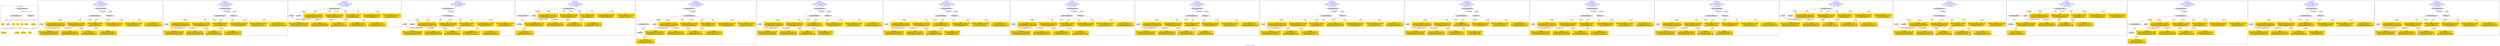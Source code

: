 digraph n0 {
fontcolor="blue"
remincross="true"
label="s24-s-norton-simon.json"
subgraph cluster_0 {
label="1-correct model"
n2[style="filled",color="white",fillcolor="lightgray",label="CulturalHeritageObject1"];
n3[shape="plaintext",style="filled",fillcolor="gold",label="made"];
n4[style="filled",color="white",fillcolor="lightgray",label="Person1"];
n5[shape="plaintext",style="filled",fillcolor="gold",label="dim"];
n6[shape="plaintext",style="filled",fillcolor="gold",label="prov"];
n7[shape="plaintext",style="filled",fillcolor="gold",label="title"];
n8[shape="plaintext",style="filled",fillcolor="gold",label="access"];
n9[shape="plaintext",style="filled",fillcolor="gold",label="nationality"];
n10[shape="plaintext",style="filled",fillcolor="gold",label="birthDate"];
n11[shape="plaintext",style="filled",fillcolor="gold",label="deathDate"];
n12[shape="plaintext",style="filled",fillcolor="gold",label="artist"];
n13[style="filled",color="white",fillcolor="lightgray",label="EuropeanaAggregation1"];
n14[style="filled",color="white",fillcolor="lightgray",label="WebResource1"];
n15[shape="plaintext",style="filled",fillcolor="gold",label="image_url"];
}
subgraph cluster_1 {
label="candidate 0\nlink coherence:1.0\nnode coherence:1.0\nconfidence:0.5073180598882268\nmapping score:0.6191060199627422\ncost:12.99964\n-precision:0.85-recall:0.85"
n17[style="filled",color="white",fillcolor="lightgray",label="CulturalHeritageObject1"];
n18[style="filled",color="white",fillcolor="lightgray",label="Person1"];
n19[style="filled",color="white",fillcolor="lightgray",label="EuropeanaAggregation1"];
n20[style="filled",color="white",fillcolor="lightgray",label="WebResource1"];
n21[shape="plaintext",style="filled",fillcolor="gold",label="dim\n[CulturalHeritageObject,extent,0.687]\n[CulturalHeritageObject,accessionNumber,0.13]\n[CulturalHeritageObject,description,0.104]\n[CulturalHeritageObject,medium,0.08]"];
n22[shape="plaintext",style="filled",fillcolor="gold",label="prov\n[CulturalHeritageObject,provenance,0.593]\n[CulturalHeritageObject,description,0.185]\n[CulturalHeritageObject,title,0.127]\n[Person,nameOfThePerson,0.095]"];
n23[shape="plaintext",style="filled",fillcolor="gold",label="nationality\n[Person,countryAssociatedWithThePerson,0.807]\n[CulturalHeritageObject,description,0.067]\n[Person,biographicalInformation,0.066]\n[CulturalHeritageObject,provenance,0.06]"];
n24[shape="plaintext",style="filled",fillcolor="gold",label="made\n[CulturalHeritageObject,created,0.39]\n[Person,dateOfDeath,0.348]\n[Person,dateOfBirth,0.14]\n[CulturalHeritageObject,title,0.121]"];
n25[shape="plaintext",style="filled",fillcolor="gold",label="artist\n[Person,nameOfThePerson,0.497]\n[CulturalHeritageObject,description,0.19]\n[Person,biographicalInformation,0.183]\n[CulturalHeritageObject,provenance,0.131]"];
n26[shape="plaintext",style="filled",fillcolor="gold",label="title\n[CulturalHeritageObject,description,0.385]\n[CulturalHeritageObject,title,0.34]\n[Person,biographicalInformation,0.2]\n[Concept,prefLabel,0.075]"];
n27[shape="plaintext",style="filled",fillcolor="gold",label="birthDate\n[Person,dateOfDeath,0.37]\n[Person,dateOfBirth,0.32]\n[CulturalHeritageObject,created,0.266]\n[Person,biographicalInformation,0.043]"];
n28[shape="plaintext",style="filled",fillcolor="gold",label="deathDate\n[Person,dateOfDeath,0.486]\n[CulturalHeritageObject,created,0.292]\n[Person,dateOfBirth,0.183]\n[CulturalHeritageObject,description,0.039]"];
n29[shape="plaintext",style="filled",fillcolor="gold",label="image_url\n[WebResource,classLink,0.53]\n[Document,classLink,0.317]\n[CulturalHeritageObject,description,0.135]\n[CulturalHeritageObject,title,0.018]"];
n30[shape="plaintext",style="filled",fillcolor="gold",label="access\n[CulturalHeritageObject,provenance,0.378]\n[Person,nameOfThePerson,0.23]\n[Document,classLink,0.216]\n[CulturalHeritageObject,title,0.176]"];
}
subgraph cluster_2 {
label="candidate 1\nlink coherence:1.0\nnode coherence:1.0\nconfidence:0.5028916933508095\nmapping score:0.6176305644502699\ncost:12.99964\n-precision:0.92-recall:0.92"
n32[style="filled",color="white",fillcolor="lightgray",label="CulturalHeritageObject1"];
n33[style="filled",color="white",fillcolor="lightgray",label="Person1"];
n34[style="filled",color="white",fillcolor="lightgray",label="EuropeanaAggregation1"];
n35[style="filled",color="white",fillcolor="lightgray",label="WebResource1"];
n36[shape="plaintext",style="filled",fillcolor="gold",label="dim\n[CulturalHeritageObject,extent,0.687]\n[CulturalHeritageObject,accessionNumber,0.13]\n[CulturalHeritageObject,description,0.104]\n[CulturalHeritageObject,medium,0.08]"];
n37[shape="plaintext",style="filled",fillcolor="gold",label="prov\n[CulturalHeritageObject,provenance,0.593]\n[CulturalHeritageObject,description,0.185]\n[CulturalHeritageObject,title,0.127]\n[Person,nameOfThePerson,0.095]"];
n38[shape="plaintext",style="filled",fillcolor="gold",label="nationality\n[Person,countryAssociatedWithThePerson,0.807]\n[CulturalHeritageObject,description,0.067]\n[Person,biographicalInformation,0.066]\n[CulturalHeritageObject,provenance,0.06]"];
n39[shape="plaintext",style="filled",fillcolor="gold",label="made\n[CulturalHeritageObject,created,0.39]\n[Person,dateOfDeath,0.348]\n[Person,dateOfBirth,0.14]\n[CulturalHeritageObject,title,0.121]"];
n40[shape="plaintext",style="filled",fillcolor="gold",label="artist\n[Person,nameOfThePerson,0.497]\n[CulturalHeritageObject,description,0.19]\n[Person,biographicalInformation,0.183]\n[CulturalHeritageObject,provenance,0.131]"];
n41[shape="plaintext",style="filled",fillcolor="gold",label="birthDate\n[Person,dateOfDeath,0.37]\n[Person,dateOfBirth,0.32]\n[CulturalHeritageObject,created,0.266]\n[Person,biographicalInformation,0.043]"];
n42[shape="plaintext",style="filled",fillcolor="gold",label="deathDate\n[Person,dateOfDeath,0.486]\n[CulturalHeritageObject,created,0.292]\n[Person,dateOfBirth,0.183]\n[CulturalHeritageObject,description,0.039]"];
n43[shape="plaintext",style="filled",fillcolor="gold",label="title\n[CulturalHeritageObject,description,0.385]\n[CulturalHeritageObject,title,0.34]\n[Person,biographicalInformation,0.2]\n[Concept,prefLabel,0.075]"];
n44[shape="plaintext",style="filled",fillcolor="gold",label="image_url\n[WebResource,classLink,0.53]\n[Document,classLink,0.317]\n[CulturalHeritageObject,description,0.135]\n[CulturalHeritageObject,title,0.018]"];
n45[shape="plaintext",style="filled",fillcolor="gold",label="access\n[CulturalHeritageObject,provenance,0.378]\n[Person,nameOfThePerson,0.23]\n[Document,classLink,0.216]\n[CulturalHeritageObject,title,0.176]"];
}
subgraph cluster_3 {
label="candidate 10\nlink coherence:1.0\nnode coherence:1.0\nconfidence:0.48164863982535894\nmapping score:0.610549546608453\ncost:11.99984\n-precision:0.75-recall:0.69"
n47[style="filled",color="white",fillcolor="lightgray",label="CulturalHeritageObject1"];
n48[style="filled",color="white",fillcolor="lightgray",label="Person1"];
n49[style="filled",color="white",fillcolor="lightgray",label="Document1"];
n50[shape="plaintext",style="filled",fillcolor="gold",label="dim\n[CulturalHeritageObject,extent,0.687]\n[CulturalHeritageObject,accessionNumber,0.13]\n[CulturalHeritageObject,description,0.104]\n[CulturalHeritageObject,medium,0.08]"];
n51[shape="plaintext",style="filled",fillcolor="gold",label="prov\n[CulturalHeritageObject,provenance,0.593]\n[CulturalHeritageObject,description,0.185]\n[CulturalHeritageObject,title,0.127]\n[Person,nameOfThePerson,0.095]"];
n52[shape="plaintext",style="filled",fillcolor="gold",label="nationality\n[Person,countryAssociatedWithThePerson,0.807]\n[CulturalHeritageObject,description,0.067]\n[Person,biographicalInformation,0.066]\n[CulturalHeritageObject,provenance,0.06]"];
n53[shape="plaintext",style="filled",fillcolor="gold",label="image_url\n[WebResource,classLink,0.53]\n[Document,classLink,0.317]\n[CulturalHeritageObject,description,0.135]\n[CulturalHeritageObject,title,0.018]"];
n54[shape="plaintext",style="filled",fillcolor="gold",label="made\n[CulturalHeritageObject,created,0.39]\n[Person,dateOfDeath,0.348]\n[Person,dateOfBirth,0.14]\n[CulturalHeritageObject,title,0.121]"];
n55[shape="plaintext",style="filled",fillcolor="gold",label="artist\n[Person,nameOfThePerson,0.497]\n[CulturalHeritageObject,description,0.19]\n[Person,biographicalInformation,0.183]\n[CulturalHeritageObject,provenance,0.131]"];
n56[shape="plaintext",style="filled",fillcolor="gold",label="birthDate\n[Person,dateOfDeath,0.37]\n[Person,dateOfBirth,0.32]\n[CulturalHeritageObject,created,0.266]\n[Person,biographicalInformation,0.043]"];
n57[shape="plaintext",style="filled",fillcolor="gold",label="deathDate\n[Person,dateOfDeath,0.486]\n[CulturalHeritageObject,created,0.292]\n[Person,dateOfBirth,0.183]\n[CulturalHeritageObject,description,0.039]"];
n58[shape="plaintext",style="filled",fillcolor="gold",label="title\n[CulturalHeritageObject,description,0.385]\n[CulturalHeritageObject,title,0.34]\n[Person,biographicalInformation,0.2]\n[Concept,prefLabel,0.075]"];
n59[shape="plaintext",style="filled",fillcolor="gold",label="access\n[CulturalHeritageObject,provenance,0.378]\n[Person,nameOfThePerson,0.23]\n[Document,classLink,0.216]\n[CulturalHeritageObject,title,0.176]"];
}
subgraph cluster_4 {
label="candidate 11\nlink coherence:1.0\nnode coherence:1.0\nconfidence:0.48164863982535894\nmapping score:0.610549546608453\ncost:12.99973\n-precision:0.77-recall:0.77"
n61[style="filled",color="white",fillcolor="lightgray",label="CulturalHeritageObject1"];
n62[style="filled",color="white",fillcolor="lightgray",label="Person1"];
n63[style="filled",color="white",fillcolor="lightgray",label="Document1"];
n64[style="filled",color="white",fillcolor="lightgray",label="EuropeanaAggregation1"];
n65[shape="plaintext",style="filled",fillcolor="gold",label="dim\n[CulturalHeritageObject,extent,0.687]\n[CulturalHeritageObject,accessionNumber,0.13]\n[CulturalHeritageObject,description,0.104]\n[CulturalHeritageObject,medium,0.08]"];
n66[shape="plaintext",style="filled",fillcolor="gold",label="prov\n[CulturalHeritageObject,provenance,0.593]\n[CulturalHeritageObject,description,0.185]\n[CulturalHeritageObject,title,0.127]\n[Person,nameOfThePerson,0.095]"];
n67[shape="plaintext",style="filled",fillcolor="gold",label="nationality\n[Person,countryAssociatedWithThePerson,0.807]\n[CulturalHeritageObject,description,0.067]\n[Person,biographicalInformation,0.066]\n[CulturalHeritageObject,provenance,0.06]"];
n68[shape="plaintext",style="filled",fillcolor="gold",label="image_url\n[WebResource,classLink,0.53]\n[Document,classLink,0.317]\n[CulturalHeritageObject,description,0.135]\n[CulturalHeritageObject,title,0.018]"];
n69[shape="plaintext",style="filled",fillcolor="gold",label="made\n[CulturalHeritageObject,created,0.39]\n[Person,dateOfDeath,0.348]\n[Person,dateOfBirth,0.14]\n[CulturalHeritageObject,title,0.121]"];
n70[shape="plaintext",style="filled",fillcolor="gold",label="artist\n[Person,nameOfThePerson,0.497]\n[CulturalHeritageObject,description,0.19]\n[Person,biographicalInformation,0.183]\n[CulturalHeritageObject,provenance,0.131]"];
n71[shape="plaintext",style="filled",fillcolor="gold",label="birthDate\n[Person,dateOfDeath,0.37]\n[Person,dateOfBirth,0.32]\n[CulturalHeritageObject,created,0.266]\n[Person,biographicalInformation,0.043]"];
n72[shape="plaintext",style="filled",fillcolor="gold",label="deathDate\n[Person,dateOfDeath,0.486]\n[CulturalHeritageObject,created,0.292]\n[Person,dateOfBirth,0.183]\n[CulturalHeritageObject,description,0.039]"];
n73[shape="plaintext",style="filled",fillcolor="gold",label="title\n[CulturalHeritageObject,description,0.385]\n[CulturalHeritageObject,title,0.34]\n[Person,biographicalInformation,0.2]\n[Concept,prefLabel,0.075]"];
n74[shape="plaintext",style="filled",fillcolor="gold",label="access\n[CulturalHeritageObject,provenance,0.378]\n[Person,nameOfThePerson,0.23]\n[Document,classLink,0.216]\n[CulturalHeritageObject,title,0.176]"];
}
subgraph cluster_5 {
label="candidate 12\nlink coherence:1.0\nnode coherence:1.0\nconfidence:0.48164863982535894\nmapping score:0.610549546608453\ncost:12.99985\n-precision:0.69-recall:0.69"
n76[style="filled",color="white",fillcolor="lightgray",label="CulturalHeritageObject1"];
n77[style="filled",color="white",fillcolor="lightgray",label="CulturalHeritageObject2"];
n78[style="filled",color="white",fillcolor="lightgray",label="Person1"];
n79[style="filled",color="white",fillcolor="lightgray",label="Document2"];
n80[shape="plaintext",style="filled",fillcolor="gold",label="dim\n[CulturalHeritageObject,extent,0.687]\n[CulturalHeritageObject,accessionNumber,0.13]\n[CulturalHeritageObject,description,0.104]\n[CulturalHeritageObject,medium,0.08]"];
n81[shape="plaintext",style="filled",fillcolor="gold",label="prov\n[CulturalHeritageObject,provenance,0.593]\n[CulturalHeritageObject,description,0.185]\n[CulturalHeritageObject,title,0.127]\n[Person,nameOfThePerson,0.095]"];
n82[shape="plaintext",style="filled",fillcolor="gold",label="nationality\n[Person,countryAssociatedWithThePerson,0.807]\n[CulturalHeritageObject,description,0.067]\n[Person,biographicalInformation,0.066]\n[CulturalHeritageObject,provenance,0.06]"];
n83[shape="plaintext",style="filled",fillcolor="gold",label="made\n[CulturalHeritageObject,created,0.39]\n[Person,dateOfDeath,0.348]\n[Person,dateOfBirth,0.14]\n[CulturalHeritageObject,title,0.121]"];
n84[shape="plaintext",style="filled",fillcolor="gold",label="artist\n[Person,nameOfThePerson,0.497]\n[CulturalHeritageObject,description,0.19]\n[Person,biographicalInformation,0.183]\n[CulturalHeritageObject,provenance,0.131]"];
n85[shape="plaintext",style="filled",fillcolor="gold",label="birthDate\n[Person,dateOfDeath,0.37]\n[Person,dateOfBirth,0.32]\n[CulturalHeritageObject,created,0.266]\n[Person,biographicalInformation,0.043]"];
n86[shape="plaintext",style="filled",fillcolor="gold",label="image_url\n[WebResource,classLink,0.53]\n[Document,classLink,0.317]\n[CulturalHeritageObject,description,0.135]\n[CulturalHeritageObject,title,0.018]"];
n87[shape="plaintext",style="filled",fillcolor="gold",label="deathDate\n[Person,dateOfDeath,0.486]\n[CulturalHeritageObject,created,0.292]\n[Person,dateOfBirth,0.183]\n[CulturalHeritageObject,description,0.039]"];
n88[shape="plaintext",style="filled",fillcolor="gold",label="title\n[CulturalHeritageObject,description,0.385]\n[CulturalHeritageObject,title,0.34]\n[Person,biographicalInformation,0.2]\n[Concept,prefLabel,0.075]"];
n89[shape="plaintext",style="filled",fillcolor="gold",label="access\n[CulturalHeritageObject,provenance,0.378]\n[Person,nameOfThePerson,0.23]\n[Document,classLink,0.216]\n[CulturalHeritageObject,title,0.176]"];
}
subgraph cluster_6 {
label="candidate 13\nlink coherence:1.0\nnode coherence:1.0\nconfidence:0.48164863982535894\nmapping score:0.610549546608453\ncost:13.99974\n-precision:0.71-recall:0.77"
n91[style="filled",color="white",fillcolor="lightgray",label="CulturalHeritageObject1"];
n92[style="filled",color="white",fillcolor="lightgray",label="CulturalHeritageObject2"];
n93[style="filled",color="white",fillcolor="lightgray",label="Person1"];
n94[style="filled",color="white",fillcolor="lightgray",label="Document2"];
n95[style="filled",color="white",fillcolor="lightgray",label="EuropeanaAggregation1"];
n96[shape="plaintext",style="filled",fillcolor="gold",label="dim\n[CulturalHeritageObject,extent,0.687]\n[CulturalHeritageObject,accessionNumber,0.13]\n[CulturalHeritageObject,description,0.104]\n[CulturalHeritageObject,medium,0.08]"];
n97[shape="plaintext",style="filled",fillcolor="gold",label="prov\n[CulturalHeritageObject,provenance,0.593]\n[CulturalHeritageObject,description,0.185]\n[CulturalHeritageObject,title,0.127]\n[Person,nameOfThePerson,0.095]"];
n98[shape="plaintext",style="filled",fillcolor="gold",label="nationality\n[Person,countryAssociatedWithThePerson,0.807]\n[CulturalHeritageObject,description,0.067]\n[Person,biographicalInformation,0.066]\n[CulturalHeritageObject,provenance,0.06]"];
n99[shape="plaintext",style="filled",fillcolor="gold",label="made\n[CulturalHeritageObject,created,0.39]\n[Person,dateOfDeath,0.348]\n[Person,dateOfBirth,0.14]\n[CulturalHeritageObject,title,0.121]"];
n100[shape="plaintext",style="filled",fillcolor="gold",label="artist\n[Person,nameOfThePerson,0.497]\n[CulturalHeritageObject,description,0.19]\n[Person,biographicalInformation,0.183]\n[CulturalHeritageObject,provenance,0.131]"];
n101[shape="plaintext",style="filled",fillcolor="gold",label="birthDate\n[Person,dateOfDeath,0.37]\n[Person,dateOfBirth,0.32]\n[CulturalHeritageObject,created,0.266]\n[Person,biographicalInformation,0.043]"];
n102[shape="plaintext",style="filled",fillcolor="gold",label="image_url\n[WebResource,classLink,0.53]\n[Document,classLink,0.317]\n[CulturalHeritageObject,description,0.135]\n[CulturalHeritageObject,title,0.018]"];
n103[shape="plaintext",style="filled",fillcolor="gold",label="deathDate\n[Person,dateOfDeath,0.486]\n[CulturalHeritageObject,created,0.292]\n[Person,dateOfBirth,0.183]\n[CulturalHeritageObject,description,0.039]"];
n104[shape="plaintext",style="filled",fillcolor="gold",label="title\n[CulturalHeritageObject,description,0.385]\n[CulturalHeritageObject,title,0.34]\n[Person,biographicalInformation,0.2]\n[Concept,prefLabel,0.075]"];
n105[shape="plaintext",style="filled",fillcolor="gold",label="access\n[CulturalHeritageObject,provenance,0.378]\n[Person,nameOfThePerson,0.23]\n[Document,classLink,0.216]\n[CulturalHeritageObject,title,0.176]"];
}
subgraph cluster_7 {
label="candidate 14\nlink coherence:1.0\nnode coherence:1.0\nconfidence:0.47928328974193934\nmapping score:0.6097610965806465\ncost:12.99964\n-precision:0.77-recall:0.77"
n107[style="filled",color="white",fillcolor="lightgray",label="CulturalHeritageObject1"];
n108[style="filled",color="white",fillcolor="lightgray",label="Person1"];
n109[style="filled",color="white",fillcolor="lightgray",label="EuropeanaAggregation1"];
n110[style="filled",color="white",fillcolor="lightgray",label="WebResource1"];
n111[shape="plaintext",style="filled",fillcolor="gold",label="dim\n[CulturalHeritageObject,extent,0.687]\n[CulturalHeritageObject,accessionNumber,0.13]\n[CulturalHeritageObject,description,0.104]\n[CulturalHeritageObject,medium,0.08]"];
n112[shape="plaintext",style="filled",fillcolor="gold",label="prov\n[CulturalHeritageObject,provenance,0.593]\n[CulturalHeritageObject,description,0.185]\n[CulturalHeritageObject,title,0.127]\n[Person,nameOfThePerson,0.095]"];
n113[shape="plaintext",style="filled",fillcolor="gold",label="nationality\n[Person,countryAssociatedWithThePerson,0.807]\n[CulturalHeritageObject,description,0.067]\n[Person,biographicalInformation,0.066]\n[CulturalHeritageObject,provenance,0.06]"];
n114[shape="plaintext",style="filled",fillcolor="gold",label="deathDate\n[Person,dateOfDeath,0.486]\n[CulturalHeritageObject,created,0.292]\n[Person,dateOfBirth,0.183]\n[CulturalHeritageObject,description,0.039]"];
n115[shape="plaintext",style="filled",fillcolor="gold",label="artist\n[Person,nameOfThePerson,0.497]\n[CulturalHeritageObject,description,0.19]\n[Person,biographicalInformation,0.183]\n[CulturalHeritageObject,provenance,0.131]"];
n116[shape="plaintext",style="filled",fillcolor="gold",label="birthDate\n[Person,dateOfDeath,0.37]\n[Person,dateOfBirth,0.32]\n[CulturalHeritageObject,created,0.266]\n[Person,biographicalInformation,0.043]"];
n117[shape="plaintext",style="filled",fillcolor="gold",label="made\n[CulturalHeritageObject,created,0.39]\n[Person,dateOfDeath,0.348]\n[Person,dateOfBirth,0.14]\n[CulturalHeritageObject,title,0.121]"];
n118[shape="plaintext",style="filled",fillcolor="gold",label="title\n[CulturalHeritageObject,description,0.385]\n[CulturalHeritageObject,title,0.34]\n[Person,biographicalInformation,0.2]\n[Concept,prefLabel,0.075]"];
n119[shape="plaintext",style="filled",fillcolor="gold",label="image_url\n[WebResource,classLink,0.53]\n[Document,classLink,0.317]\n[CulturalHeritageObject,description,0.135]\n[CulturalHeritageObject,title,0.018]"];
n120[shape="plaintext",style="filled",fillcolor="gold",label="access\n[CulturalHeritageObject,provenance,0.378]\n[Person,nameOfThePerson,0.23]\n[Document,classLink,0.216]\n[CulturalHeritageObject,title,0.176]"];
}
subgraph cluster_8 {
label="candidate 15\nlink coherence:1.0\nnode coherence:1.0\nconfidence:0.47928328974193934\nmapping score:0.6097610965806465\ncost:12.99974\n-precision:0.77-recall:0.77"
n122[style="filled",color="white",fillcolor="lightgray",label="CulturalHeritageObject1"];
n123[style="filled",color="white",fillcolor="lightgray",label="Person1"];
n124[style="filled",color="white",fillcolor="lightgray",label="EuropeanaAggregation1"];
n125[style="filled",color="white",fillcolor="lightgray",label="WebResource2"];
n126[shape="plaintext",style="filled",fillcolor="gold",label="dim\n[CulturalHeritageObject,extent,0.687]\n[CulturalHeritageObject,accessionNumber,0.13]\n[CulturalHeritageObject,description,0.104]\n[CulturalHeritageObject,medium,0.08]"];
n127[shape="plaintext",style="filled",fillcolor="gold",label="prov\n[CulturalHeritageObject,provenance,0.593]\n[CulturalHeritageObject,description,0.185]\n[CulturalHeritageObject,title,0.127]\n[Person,nameOfThePerson,0.095]"];
n128[shape="plaintext",style="filled",fillcolor="gold",label="nationality\n[Person,countryAssociatedWithThePerson,0.807]\n[CulturalHeritageObject,description,0.067]\n[Person,biographicalInformation,0.066]\n[CulturalHeritageObject,provenance,0.06]"];
n129[shape="plaintext",style="filled",fillcolor="gold",label="image_url\n[WebResource,classLink,0.53]\n[Document,classLink,0.317]\n[CulturalHeritageObject,description,0.135]\n[CulturalHeritageObject,title,0.018]"];
n130[shape="plaintext",style="filled",fillcolor="gold",label="deathDate\n[Person,dateOfDeath,0.486]\n[CulturalHeritageObject,created,0.292]\n[Person,dateOfBirth,0.183]\n[CulturalHeritageObject,description,0.039]"];
n131[shape="plaintext",style="filled",fillcolor="gold",label="artist\n[Person,nameOfThePerson,0.497]\n[CulturalHeritageObject,description,0.19]\n[Person,biographicalInformation,0.183]\n[CulturalHeritageObject,provenance,0.131]"];
n132[shape="plaintext",style="filled",fillcolor="gold",label="birthDate\n[Person,dateOfDeath,0.37]\n[Person,dateOfBirth,0.32]\n[CulturalHeritageObject,created,0.266]\n[Person,biographicalInformation,0.043]"];
n133[shape="plaintext",style="filled",fillcolor="gold",label="made\n[CulturalHeritageObject,created,0.39]\n[Person,dateOfDeath,0.348]\n[Person,dateOfBirth,0.14]\n[CulturalHeritageObject,title,0.121]"];
n134[shape="plaintext",style="filled",fillcolor="gold",label="title\n[CulturalHeritageObject,description,0.385]\n[CulturalHeritageObject,title,0.34]\n[Person,biographicalInformation,0.2]\n[Concept,prefLabel,0.075]"];
n135[shape="plaintext",style="filled",fillcolor="gold",label="access\n[CulturalHeritageObject,provenance,0.378]\n[Person,nameOfThePerson,0.23]\n[Document,classLink,0.216]\n[CulturalHeritageObject,title,0.176]"];
}
subgraph cluster_9 {
label="candidate 16\nlink coherence:1.0\nnode coherence:1.0\nconfidence:0.4775624064465366\nmapping score:0.6091874688155122\ncost:12.99964\n-precision:0.77-recall:0.77"
n137[style="filled",color="white",fillcolor="lightgray",label="CulturalHeritageObject1"];
n138[style="filled",color="white",fillcolor="lightgray",label="Person1"];
n139[style="filled",color="white",fillcolor="lightgray",label="EuropeanaAggregation1"];
n140[style="filled",color="white",fillcolor="lightgray",label="WebResource1"];
n141[shape="plaintext",style="filled",fillcolor="gold",label="dim\n[CulturalHeritageObject,extent,0.687]\n[CulturalHeritageObject,accessionNumber,0.13]\n[CulturalHeritageObject,description,0.104]\n[CulturalHeritageObject,medium,0.08]"];
n142[shape="plaintext",style="filled",fillcolor="gold",label="prov\n[CulturalHeritageObject,provenance,0.593]\n[CulturalHeritageObject,description,0.185]\n[CulturalHeritageObject,title,0.127]\n[Person,nameOfThePerson,0.095]"];
n143[shape="plaintext",style="filled",fillcolor="gold",label="nationality\n[Person,countryAssociatedWithThePerson,0.807]\n[CulturalHeritageObject,description,0.067]\n[Person,biographicalInformation,0.066]\n[CulturalHeritageObject,provenance,0.06]"];
n144[shape="plaintext",style="filled",fillcolor="gold",label="made\n[CulturalHeritageObject,created,0.39]\n[Person,dateOfDeath,0.348]\n[Person,dateOfBirth,0.14]\n[CulturalHeritageObject,title,0.121]"];
n145[shape="plaintext",style="filled",fillcolor="gold",label="artist\n[Person,nameOfThePerson,0.497]\n[CulturalHeritageObject,description,0.19]\n[Person,biographicalInformation,0.183]\n[CulturalHeritageObject,provenance,0.131]"];
n146[shape="plaintext",style="filled",fillcolor="gold",label="deathDate\n[Person,dateOfDeath,0.486]\n[CulturalHeritageObject,created,0.292]\n[Person,dateOfBirth,0.183]\n[CulturalHeritageObject,description,0.039]"];
n147[shape="plaintext",style="filled",fillcolor="gold",label="birthDate\n[Person,dateOfDeath,0.37]\n[Person,dateOfBirth,0.32]\n[CulturalHeritageObject,created,0.266]\n[Person,biographicalInformation,0.043]"];
n148[shape="plaintext",style="filled",fillcolor="gold",label="title\n[CulturalHeritageObject,description,0.385]\n[CulturalHeritageObject,title,0.34]\n[Person,biographicalInformation,0.2]\n[Concept,prefLabel,0.075]"];
n149[shape="plaintext",style="filled",fillcolor="gold",label="image_url\n[WebResource,classLink,0.53]\n[Document,classLink,0.317]\n[CulturalHeritageObject,description,0.135]\n[CulturalHeritageObject,title,0.018]"];
n150[shape="plaintext",style="filled",fillcolor="gold",label="access\n[CulturalHeritageObject,provenance,0.378]\n[Person,nameOfThePerson,0.23]\n[Document,classLink,0.216]\n[CulturalHeritageObject,title,0.176]"];
}
subgraph cluster_10 {
label="candidate 17\nlink coherence:1.0\nnode coherence:1.0\nconfidence:0.4775624064465366\nmapping score:0.6091874688155122\ncost:12.99974\n-precision:0.77-recall:0.77"
n152[style="filled",color="white",fillcolor="lightgray",label="CulturalHeritageObject1"];
n153[style="filled",color="white",fillcolor="lightgray",label="Person1"];
n154[style="filled",color="white",fillcolor="lightgray",label="EuropeanaAggregation1"];
n155[style="filled",color="white",fillcolor="lightgray",label="WebResource2"];
n156[shape="plaintext",style="filled",fillcolor="gold",label="dim\n[CulturalHeritageObject,extent,0.687]\n[CulturalHeritageObject,accessionNumber,0.13]\n[CulturalHeritageObject,description,0.104]\n[CulturalHeritageObject,medium,0.08]"];
n157[shape="plaintext",style="filled",fillcolor="gold",label="prov\n[CulturalHeritageObject,provenance,0.593]\n[CulturalHeritageObject,description,0.185]\n[CulturalHeritageObject,title,0.127]\n[Person,nameOfThePerson,0.095]"];
n158[shape="plaintext",style="filled",fillcolor="gold",label="nationality\n[Person,countryAssociatedWithThePerson,0.807]\n[CulturalHeritageObject,description,0.067]\n[Person,biographicalInformation,0.066]\n[CulturalHeritageObject,provenance,0.06]"];
n159[shape="plaintext",style="filled",fillcolor="gold",label="image_url\n[WebResource,classLink,0.53]\n[Document,classLink,0.317]\n[CulturalHeritageObject,description,0.135]\n[CulturalHeritageObject,title,0.018]"];
n160[shape="plaintext",style="filled",fillcolor="gold",label="made\n[CulturalHeritageObject,created,0.39]\n[Person,dateOfDeath,0.348]\n[Person,dateOfBirth,0.14]\n[CulturalHeritageObject,title,0.121]"];
n161[shape="plaintext",style="filled",fillcolor="gold",label="artist\n[Person,nameOfThePerson,0.497]\n[CulturalHeritageObject,description,0.19]\n[Person,biographicalInformation,0.183]\n[CulturalHeritageObject,provenance,0.131]"];
n162[shape="plaintext",style="filled",fillcolor="gold",label="deathDate\n[Person,dateOfDeath,0.486]\n[CulturalHeritageObject,created,0.292]\n[Person,dateOfBirth,0.183]\n[CulturalHeritageObject,description,0.039]"];
n163[shape="plaintext",style="filled",fillcolor="gold",label="birthDate\n[Person,dateOfDeath,0.37]\n[Person,dateOfBirth,0.32]\n[CulturalHeritageObject,created,0.266]\n[Person,biographicalInformation,0.043]"];
n164[shape="plaintext",style="filled",fillcolor="gold",label="title\n[CulturalHeritageObject,description,0.385]\n[CulturalHeritageObject,title,0.34]\n[Person,biographicalInformation,0.2]\n[Concept,prefLabel,0.075]"];
n165[shape="plaintext",style="filled",fillcolor="gold",label="access\n[CulturalHeritageObject,provenance,0.378]\n[Person,nameOfThePerson,0.23]\n[Document,classLink,0.216]\n[CulturalHeritageObject,title,0.176]"];
}
subgraph cluster_11 {
label="candidate 18\nlink coherence:1.0\nnode coherence:1.0\nconfidence:0.47216002500292237\nmapping score:0.6073866750009741\ncost:12.99964\n-precision:0.85-recall:0.85"
n167[style="filled",color="white",fillcolor="lightgray",label="CulturalHeritageObject1"];
n168[style="filled",color="white",fillcolor="lightgray",label="Person1"];
n169[style="filled",color="white",fillcolor="lightgray",label="EuropeanaAggregation1"];
n170[style="filled",color="white",fillcolor="lightgray",label="WebResource1"];
n171[shape="plaintext",style="filled",fillcolor="gold",label="dim\n[CulturalHeritageObject,extent,0.687]\n[CulturalHeritageObject,accessionNumber,0.13]\n[CulturalHeritageObject,description,0.104]\n[CulturalHeritageObject,medium,0.08]"];
n172[shape="plaintext",style="filled",fillcolor="gold",label="prov\n[CulturalHeritageObject,provenance,0.593]\n[CulturalHeritageObject,description,0.185]\n[CulturalHeritageObject,title,0.127]\n[Person,nameOfThePerson,0.095]"];
n173[shape="plaintext",style="filled",fillcolor="gold",label="nationality\n[Person,countryAssociatedWithThePerson,0.807]\n[CulturalHeritageObject,description,0.067]\n[Person,biographicalInformation,0.066]\n[CulturalHeritageObject,provenance,0.06]"];
n174[shape="plaintext",style="filled",fillcolor="gold",label="made\n[CulturalHeritageObject,created,0.39]\n[Person,dateOfDeath,0.348]\n[Person,dateOfBirth,0.14]\n[CulturalHeritageObject,title,0.121]"];
n175[shape="plaintext",style="filled",fillcolor="gold",label="birthDate\n[Person,dateOfDeath,0.37]\n[Person,dateOfBirth,0.32]\n[CulturalHeritageObject,created,0.266]\n[Person,biographicalInformation,0.043]"];
n176[shape="plaintext",style="filled",fillcolor="gold",label="artist\n[Person,nameOfThePerson,0.497]\n[CulturalHeritageObject,description,0.19]\n[Person,biographicalInformation,0.183]\n[CulturalHeritageObject,provenance,0.131]"];
n177[shape="plaintext",style="filled",fillcolor="gold",label="deathDate\n[Person,dateOfDeath,0.486]\n[CulturalHeritageObject,created,0.292]\n[Person,dateOfBirth,0.183]\n[CulturalHeritageObject,description,0.039]"];
n178[shape="plaintext",style="filled",fillcolor="gold",label="title\n[CulturalHeritageObject,description,0.385]\n[CulturalHeritageObject,title,0.34]\n[Person,biographicalInformation,0.2]\n[Concept,prefLabel,0.075]"];
n179[shape="plaintext",style="filled",fillcolor="gold",label="image_url\n[WebResource,classLink,0.53]\n[Document,classLink,0.317]\n[CulturalHeritageObject,description,0.135]\n[CulturalHeritageObject,title,0.018]"];
n180[shape="plaintext",style="filled",fillcolor="gold",label="access\n[CulturalHeritageObject,provenance,0.378]\n[Person,nameOfThePerson,0.23]\n[Document,classLink,0.216]\n[CulturalHeritageObject,title,0.176]"];
}
subgraph cluster_12 {
label="candidate 19\nlink coherence:1.0\nnode coherence:1.0\nconfidence:0.4673798732357407\nmapping score:0.6057932910785803\ncost:12.99964\n-precision:0.62-recall:0.62"
n182[style="filled",color="white",fillcolor="lightgray",label="CulturalHeritageObject1"];
n183[style="filled",color="white",fillcolor="lightgray",label="Person1"];
n184[style="filled",color="white",fillcolor="lightgray",label="EuropeanaAggregation1"];
n185[style="filled",color="white",fillcolor="lightgray",label="WebResource1"];
n186[shape="plaintext",style="filled",fillcolor="gold",label="dim\n[CulturalHeritageObject,extent,0.687]\n[CulturalHeritageObject,accessionNumber,0.13]\n[CulturalHeritageObject,description,0.104]\n[CulturalHeritageObject,medium,0.08]"];
n187[shape="plaintext",style="filled",fillcolor="gold",label="prov\n[CulturalHeritageObject,provenance,0.593]\n[CulturalHeritageObject,description,0.185]\n[CulturalHeritageObject,title,0.127]\n[Person,nameOfThePerson,0.095]"];
n188[shape="plaintext",style="filled",fillcolor="gold",label="nationality\n[Person,countryAssociatedWithThePerson,0.807]\n[CulturalHeritageObject,description,0.067]\n[Person,biographicalInformation,0.066]\n[CulturalHeritageObject,provenance,0.06]"];
n189[shape="plaintext",style="filled",fillcolor="gold",label="birthDate\n[Person,dateOfDeath,0.37]\n[Person,dateOfBirth,0.32]\n[CulturalHeritageObject,created,0.266]\n[Person,biographicalInformation,0.043]"];
n190[shape="plaintext",style="filled",fillcolor="gold",label="artist\n[Person,nameOfThePerson,0.497]\n[CulturalHeritageObject,description,0.19]\n[Person,biographicalInformation,0.183]\n[CulturalHeritageObject,provenance,0.131]"];
n191[shape="plaintext",style="filled",fillcolor="gold",label="deathDate\n[Person,dateOfDeath,0.486]\n[CulturalHeritageObject,created,0.292]\n[Person,dateOfBirth,0.183]\n[CulturalHeritageObject,description,0.039]"];
n192[shape="plaintext",style="filled",fillcolor="gold",label="title\n[CulturalHeritageObject,description,0.385]\n[CulturalHeritageObject,title,0.34]\n[Person,biographicalInformation,0.2]\n[Concept,prefLabel,0.075]"];
n193[shape="plaintext",style="filled",fillcolor="gold",label="made\n[CulturalHeritageObject,created,0.39]\n[Person,dateOfDeath,0.348]\n[Person,dateOfBirth,0.14]\n[CulturalHeritageObject,title,0.121]"];
n194[shape="plaintext",style="filled",fillcolor="gold",label="image_url\n[WebResource,classLink,0.53]\n[Document,classLink,0.317]\n[CulturalHeritageObject,description,0.135]\n[CulturalHeritageObject,title,0.018]"];
n195[shape="plaintext",style="filled",fillcolor="gold",label="access\n[CulturalHeritageObject,provenance,0.378]\n[Person,nameOfThePerson,0.23]\n[Document,classLink,0.216]\n[CulturalHeritageObject,title,0.176]"];
}
subgraph cluster_13 {
label="candidate 2\nlink coherence:1.0\nnode coherence:1.0\nconfidence:0.5028916933508095\nmapping score:0.6176305644502699\ncost:12.99974\n-precision:0.92-recall:0.92"
n197[style="filled",color="white",fillcolor="lightgray",label="CulturalHeritageObject1"];
n198[style="filled",color="white",fillcolor="lightgray",label="Person1"];
n199[style="filled",color="white",fillcolor="lightgray",label="EuropeanaAggregation1"];
n200[style="filled",color="white",fillcolor="lightgray",label="WebResource2"];
n201[shape="plaintext",style="filled",fillcolor="gold",label="dim\n[CulturalHeritageObject,extent,0.687]\n[CulturalHeritageObject,accessionNumber,0.13]\n[CulturalHeritageObject,description,0.104]\n[CulturalHeritageObject,medium,0.08]"];
n202[shape="plaintext",style="filled",fillcolor="gold",label="prov\n[CulturalHeritageObject,provenance,0.593]\n[CulturalHeritageObject,description,0.185]\n[CulturalHeritageObject,title,0.127]\n[Person,nameOfThePerson,0.095]"];
n203[shape="plaintext",style="filled",fillcolor="gold",label="nationality\n[Person,countryAssociatedWithThePerson,0.807]\n[CulturalHeritageObject,description,0.067]\n[Person,biographicalInformation,0.066]\n[CulturalHeritageObject,provenance,0.06]"];
n204[shape="plaintext",style="filled",fillcolor="gold",label="image_url\n[WebResource,classLink,0.53]\n[Document,classLink,0.317]\n[CulturalHeritageObject,description,0.135]\n[CulturalHeritageObject,title,0.018]"];
n205[shape="plaintext",style="filled",fillcolor="gold",label="made\n[CulturalHeritageObject,created,0.39]\n[Person,dateOfDeath,0.348]\n[Person,dateOfBirth,0.14]\n[CulturalHeritageObject,title,0.121]"];
n206[shape="plaintext",style="filled",fillcolor="gold",label="artist\n[Person,nameOfThePerson,0.497]\n[CulturalHeritageObject,description,0.19]\n[Person,biographicalInformation,0.183]\n[CulturalHeritageObject,provenance,0.131]"];
n207[shape="plaintext",style="filled",fillcolor="gold",label="birthDate\n[Person,dateOfDeath,0.37]\n[Person,dateOfBirth,0.32]\n[CulturalHeritageObject,created,0.266]\n[Person,biographicalInformation,0.043]"];
n208[shape="plaintext",style="filled",fillcolor="gold",label="deathDate\n[Person,dateOfDeath,0.486]\n[CulturalHeritageObject,created,0.292]\n[Person,dateOfBirth,0.183]\n[CulturalHeritageObject,description,0.039]"];
n209[shape="plaintext",style="filled",fillcolor="gold",label="title\n[CulturalHeritageObject,description,0.385]\n[CulturalHeritageObject,title,0.34]\n[Person,biographicalInformation,0.2]\n[Concept,prefLabel,0.075]"];
n210[shape="plaintext",style="filled",fillcolor="gold",label="access\n[CulturalHeritageObject,provenance,0.378]\n[Person,nameOfThePerson,0.23]\n[Document,classLink,0.216]\n[CulturalHeritageObject,title,0.176]"];
}
subgraph cluster_14 {
label="candidate 3\nlink coherence:1.0\nnode coherence:1.0\nconfidence:0.48714158121310003\nmapping score:0.6123805270710334\ncost:12.99964\n-precision:0.85-recall:0.85"
n212[style="filled",color="white",fillcolor="lightgray",label="CulturalHeritageObject1"];
n213[style="filled",color="white",fillcolor="lightgray",label="Person1"];
n214[style="filled",color="white",fillcolor="lightgray",label="EuropeanaAggregation1"];
n215[style="filled",color="white",fillcolor="lightgray",label="WebResource1"];
n216[shape="plaintext",style="filled",fillcolor="gold",label="dim\n[CulturalHeritageObject,extent,0.687]\n[CulturalHeritageObject,accessionNumber,0.13]\n[CulturalHeritageObject,description,0.104]\n[CulturalHeritageObject,medium,0.08]"];
n217[shape="plaintext",style="filled",fillcolor="gold",label="prov\n[CulturalHeritageObject,provenance,0.593]\n[CulturalHeritageObject,description,0.185]\n[CulturalHeritageObject,title,0.127]\n[Person,nameOfThePerson,0.095]"];
n218[shape="plaintext",style="filled",fillcolor="gold",label="nationality\n[Person,countryAssociatedWithThePerson,0.807]\n[CulturalHeritageObject,description,0.067]\n[Person,biographicalInformation,0.066]\n[CulturalHeritageObject,provenance,0.06]"];
n219[shape="plaintext",style="filled",fillcolor="gold",label="made\n[CulturalHeritageObject,created,0.39]\n[Person,dateOfDeath,0.348]\n[Person,dateOfBirth,0.14]\n[CulturalHeritageObject,title,0.121]"];
n220[shape="plaintext",style="filled",fillcolor="gold",label="artist\n[Person,nameOfThePerson,0.497]\n[CulturalHeritageObject,description,0.19]\n[Person,biographicalInformation,0.183]\n[CulturalHeritageObject,provenance,0.131]"];
n221[shape="plaintext",style="filled",fillcolor="gold",label="title\n[CulturalHeritageObject,description,0.385]\n[CulturalHeritageObject,title,0.34]\n[Person,biographicalInformation,0.2]\n[Concept,prefLabel,0.075]"];
n222[shape="plaintext",style="filled",fillcolor="gold",label="birthDate\n[Person,dateOfDeath,0.37]\n[Person,dateOfBirth,0.32]\n[CulturalHeritageObject,created,0.266]\n[Person,biographicalInformation,0.043]"];
n223[shape="plaintext",style="filled",fillcolor="gold",label="deathDate\n[Person,dateOfDeath,0.486]\n[CulturalHeritageObject,created,0.292]\n[Person,dateOfBirth,0.183]\n[CulturalHeritageObject,description,0.039]"];
n224[shape="plaintext",style="filled",fillcolor="gold",label="access\n[CulturalHeritageObject,provenance,0.378]\n[Person,nameOfThePerson,0.23]\n[Document,classLink,0.216]\n[CulturalHeritageObject,title,0.176]"];
n225[shape="plaintext",style="filled",fillcolor="gold",label="image_url\n[WebResource,classLink,0.53]\n[Document,classLink,0.317]\n[CulturalHeritageObject,description,0.135]\n[CulturalHeritageObject,title,0.018]"];
}
subgraph cluster_15 {
label="candidate 4\nlink coherence:1.0\nnode coherence:1.0\nconfidence:0.48607500636277623\nmapping score:0.6120250021209254\ncost:11.99984\n-precision:0.67-recall:0.62"
n227[style="filled",color="white",fillcolor="lightgray",label="CulturalHeritageObject1"];
n228[style="filled",color="white",fillcolor="lightgray",label="Person1"];
n229[style="filled",color="white",fillcolor="lightgray",label="Document1"];
n230[shape="plaintext",style="filled",fillcolor="gold",label="dim\n[CulturalHeritageObject,extent,0.687]\n[CulturalHeritageObject,accessionNumber,0.13]\n[CulturalHeritageObject,description,0.104]\n[CulturalHeritageObject,medium,0.08]"];
n231[shape="plaintext",style="filled",fillcolor="gold",label="prov\n[CulturalHeritageObject,provenance,0.593]\n[CulturalHeritageObject,description,0.185]\n[CulturalHeritageObject,title,0.127]\n[Person,nameOfThePerson,0.095]"];
n232[shape="plaintext",style="filled",fillcolor="gold",label="nationality\n[Person,countryAssociatedWithThePerson,0.807]\n[CulturalHeritageObject,description,0.067]\n[Person,biographicalInformation,0.066]\n[CulturalHeritageObject,provenance,0.06]"];
n233[shape="plaintext",style="filled",fillcolor="gold",label="image_url\n[WebResource,classLink,0.53]\n[Document,classLink,0.317]\n[CulturalHeritageObject,description,0.135]\n[CulturalHeritageObject,title,0.018]"];
n234[shape="plaintext",style="filled",fillcolor="gold",label="made\n[CulturalHeritageObject,created,0.39]\n[Person,dateOfDeath,0.348]\n[Person,dateOfBirth,0.14]\n[CulturalHeritageObject,title,0.121]"];
n235[shape="plaintext",style="filled",fillcolor="gold",label="artist\n[Person,nameOfThePerson,0.497]\n[CulturalHeritageObject,description,0.19]\n[Person,biographicalInformation,0.183]\n[CulturalHeritageObject,provenance,0.131]"];
n236[shape="plaintext",style="filled",fillcolor="gold",label="title\n[CulturalHeritageObject,description,0.385]\n[CulturalHeritageObject,title,0.34]\n[Person,biographicalInformation,0.2]\n[Concept,prefLabel,0.075]"];
n237[shape="plaintext",style="filled",fillcolor="gold",label="birthDate\n[Person,dateOfDeath,0.37]\n[Person,dateOfBirth,0.32]\n[CulturalHeritageObject,created,0.266]\n[Person,biographicalInformation,0.043]"];
n238[shape="plaintext",style="filled",fillcolor="gold",label="deathDate\n[Person,dateOfDeath,0.486]\n[CulturalHeritageObject,created,0.292]\n[Person,dateOfBirth,0.183]\n[CulturalHeritageObject,description,0.039]"];
n239[shape="plaintext",style="filled",fillcolor="gold",label="access\n[CulturalHeritageObject,provenance,0.378]\n[Person,nameOfThePerson,0.23]\n[Document,classLink,0.216]\n[CulturalHeritageObject,title,0.176]"];
}
subgraph cluster_16 {
label="candidate 5\nlink coherence:1.0\nnode coherence:1.0\nconfidence:0.48607500636277623\nmapping score:0.6120250021209254\ncost:12.99973\n-precision:0.69-recall:0.69"
n241[style="filled",color="white",fillcolor="lightgray",label="CulturalHeritageObject1"];
n242[style="filled",color="white",fillcolor="lightgray",label="Person1"];
n243[style="filled",color="white",fillcolor="lightgray",label="Document1"];
n244[style="filled",color="white",fillcolor="lightgray",label="EuropeanaAggregation1"];
n245[shape="plaintext",style="filled",fillcolor="gold",label="dim\n[CulturalHeritageObject,extent,0.687]\n[CulturalHeritageObject,accessionNumber,0.13]\n[CulturalHeritageObject,description,0.104]\n[CulturalHeritageObject,medium,0.08]"];
n246[shape="plaintext",style="filled",fillcolor="gold",label="prov\n[CulturalHeritageObject,provenance,0.593]\n[CulturalHeritageObject,description,0.185]\n[CulturalHeritageObject,title,0.127]\n[Person,nameOfThePerson,0.095]"];
n247[shape="plaintext",style="filled",fillcolor="gold",label="nationality\n[Person,countryAssociatedWithThePerson,0.807]\n[CulturalHeritageObject,description,0.067]\n[Person,biographicalInformation,0.066]\n[CulturalHeritageObject,provenance,0.06]"];
n248[shape="plaintext",style="filled",fillcolor="gold",label="image_url\n[WebResource,classLink,0.53]\n[Document,classLink,0.317]\n[CulturalHeritageObject,description,0.135]\n[CulturalHeritageObject,title,0.018]"];
n249[shape="plaintext",style="filled",fillcolor="gold",label="made\n[CulturalHeritageObject,created,0.39]\n[Person,dateOfDeath,0.348]\n[Person,dateOfBirth,0.14]\n[CulturalHeritageObject,title,0.121]"];
n250[shape="plaintext",style="filled",fillcolor="gold",label="artist\n[Person,nameOfThePerson,0.497]\n[CulturalHeritageObject,description,0.19]\n[Person,biographicalInformation,0.183]\n[CulturalHeritageObject,provenance,0.131]"];
n251[shape="plaintext",style="filled",fillcolor="gold",label="title\n[CulturalHeritageObject,description,0.385]\n[CulturalHeritageObject,title,0.34]\n[Person,biographicalInformation,0.2]\n[Concept,prefLabel,0.075]"];
n252[shape="plaintext",style="filled",fillcolor="gold",label="birthDate\n[Person,dateOfDeath,0.37]\n[Person,dateOfBirth,0.32]\n[CulturalHeritageObject,created,0.266]\n[Person,biographicalInformation,0.043]"];
n253[shape="plaintext",style="filled",fillcolor="gold",label="deathDate\n[Person,dateOfDeath,0.486]\n[CulturalHeritageObject,created,0.292]\n[Person,dateOfBirth,0.183]\n[CulturalHeritageObject,description,0.039]"];
n254[shape="plaintext",style="filled",fillcolor="gold",label="access\n[CulturalHeritageObject,provenance,0.378]\n[Person,nameOfThePerson,0.23]\n[Document,classLink,0.216]\n[CulturalHeritageObject,title,0.176]"];
}
subgraph cluster_17 {
label="candidate 6\nlink coherence:1.0\nnode coherence:1.0\nconfidence:0.48607500636277623\nmapping score:0.6120250021209254\ncost:12.99985\n-precision:0.62-recall:0.62"
n256[style="filled",color="white",fillcolor="lightgray",label="CulturalHeritageObject1"];
n257[style="filled",color="white",fillcolor="lightgray",label="CulturalHeritageObject2"];
n258[style="filled",color="white",fillcolor="lightgray",label="Person1"];
n259[style="filled",color="white",fillcolor="lightgray",label="Document2"];
n260[shape="plaintext",style="filled",fillcolor="gold",label="dim\n[CulturalHeritageObject,extent,0.687]\n[CulturalHeritageObject,accessionNumber,0.13]\n[CulturalHeritageObject,description,0.104]\n[CulturalHeritageObject,medium,0.08]"];
n261[shape="plaintext",style="filled",fillcolor="gold",label="prov\n[CulturalHeritageObject,provenance,0.593]\n[CulturalHeritageObject,description,0.185]\n[CulturalHeritageObject,title,0.127]\n[Person,nameOfThePerson,0.095]"];
n262[shape="plaintext",style="filled",fillcolor="gold",label="nationality\n[Person,countryAssociatedWithThePerson,0.807]\n[CulturalHeritageObject,description,0.067]\n[Person,biographicalInformation,0.066]\n[CulturalHeritageObject,provenance,0.06]"];
n263[shape="plaintext",style="filled",fillcolor="gold",label="made\n[CulturalHeritageObject,created,0.39]\n[Person,dateOfDeath,0.348]\n[Person,dateOfBirth,0.14]\n[CulturalHeritageObject,title,0.121]"];
n264[shape="plaintext",style="filled",fillcolor="gold",label="artist\n[Person,nameOfThePerson,0.497]\n[CulturalHeritageObject,description,0.19]\n[Person,biographicalInformation,0.183]\n[CulturalHeritageObject,provenance,0.131]"];
n265[shape="plaintext",style="filled",fillcolor="gold",label="title\n[CulturalHeritageObject,description,0.385]\n[CulturalHeritageObject,title,0.34]\n[Person,biographicalInformation,0.2]\n[Concept,prefLabel,0.075]"];
n266[shape="plaintext",style="filled",fillcolor="gold",label="birthDate\n[Person,dateOfDeath,0.37]\n[Person,dateOfBirth,0.32]\n[CulturalHeritageObject,created,0.266]\n[Person,biographicalInformation,0.043]"];
n267[shape="plaintext",style="filled",fillcolor="gold",label="image_url\n[WebResource,classLink,0.53]\n[Document,classLink,0.317]\n[CulturalHeritageObject,description,0.135]\n[CulturalHeritageObject,title,0.018]"];
n268[shape="plaintext",style="filled",fillcolor="gold",label="deathDate\n[Person,dateOfDeath,0.486]\n[CulturalHeritageObject,created,0.292]\n[Person,dateOfBirth,0.183]\n[CulturalHeritageObject,description,0.039]"];
n269[shape="plaintext",style="filled",fillcolor="gold",label="access\n[CulturalHeritageObject,provenance,0.378]\n[Person,nameOfThePerson,0.23]\n[Document,classLink,0.216]\n[CulturalHeritageObject,title,0.176]"];
}
subgraph cluster_18 {
label="candidate 7\nlink coherence:1.0\nnode coherence:1.0\nconfidence:0.48607500636277623\nmapping score:0.6120250021209254\ncost:13.99974\n-precision:0.64-recall:0.69"
n271[style="filled",color="white",fillcolor="lightgray",label="CulturalHeritageObject1"];
n272[style="filled",color="white",fillcolor="lightgray",label="CulturalHeritageObject2"];
n273[style="filled",color="white",fillcolor="lightgray",label="Person1"];
n274[style="filled",color="white",fillcolor="lightgray",label="Document2"];
n275[style="filled",color="white",fillcolor="lightgray",label="EuropeanaAggregation1"];
n276[shape="plaintext",style="filled",fillcolor="gold",label="dim\n[CulturalHeritageObject,extent,0.687]\n[CulturalHeritageObject,accessionNumber,0.13]\n[CulturalHeritageObject,description,0.104]\n[CulturalHeritageObject,medium,0.08]"];
n277[shape="plaintext",style="filled",fillcolor="gold",label="prov\n[CulturalHeritageObject,provenance,0.593]\n[CulturalHeritageObject,description,0.185]\n[CulturalHeritageObject,title,0.127]\n[Person,nameOfThePerson,0.095]"];
n278[shape="plaintext",style="filled",fillcolor="gold",label="nationality\n[Person,countryAssociatedWithThePerson,0.807]\n[CulturalHeritageObject,description,0.067]\n[Person,biographicalInformation,0.066]\n[CulturalHeritageObject,provenance,0.06]"];
n279[shape="plaintext",style="filled",fillcolor="gold",label="made\n[CulturalHeritageObject,created,0.39]\n[Person,dateOfDeath,0.348]\n[Person,dateOfBirth,0.14]\n[CulturalHeritageObject,title,0.121]"];
n280[shape="plaintext",style="filled",fillcolor="gold",label="artist\n[Person,nameOfThePerson,0.497]\n[CulturalHeritageObject,description,0.19]\n[Person,biographicalInformation,0.183]\n[CulturalHeritageObject,provenance,0.131]"];
n281[shape="plaintext",style="filled",fillcolor="gold",label="title\n[CulturalHeritageObject,description,0.385]\n[CulturalHeritageObject,title,0.34]\n[Person,biographicalInformation,0.2]\n[Concept,prefLabel,0.075]"];
n282[shape="plaintext",style="filled",fillcolor="gold",label="birthDate\n[Person,dateOfDeath,0.37]\n[Person,dateOfBirth,0.32]\n[CulturalHeritageObject,created,0.266]\n[Person,biographicalInformation,0.043]"];
n283[shape="plaintext",style="filled",fillcolor="gold",label="image_url\n[WebResource,classLink,0.53]\n[Document,classLink,0.317]\n[CulturalHeritageObject,description,0.135]\n[CulturalHeritageObject,title,0.018]"];
n284[shape="plaintext",style="filled",fillcolor="gold",label="deathDate\n[Person,dateOfDeath,0.486]\n[CulturalHeritageObject,created,0.292]\n[Person,dateOfBirth,0.183]\n[CulturalHeritageObject,description,0.039]"];
n285[shape="plaintext",style="filled",fillcolor="gold",label="access\n[CulturalHeritageObject,provenance,0.378]\n[Person,nameOfThePerson,0.23]\n[Document,classLink,0.216]\n[CulturalHeritageObject,title,0.176]"];
}
subgraph cluster_19 {
label="candidate 8\nlink coherence:1.0\nnode coherence:1.0\nconfidence:0.4837096562793565\nmapping score:0.6112365520931188\ncost:12.99964\n-precision:0.69-recall:0.69"
n287[style="filled",color="white",fillcolor="lightgray",label="CulturalHeritageObject1"];
n288[style="filled",color="white",fillcolor="lightgray",label="Person1"];
n289[style="filled",color="white",fillcolor="lightgray",label="EuropeanaAggregation1"];
n290[style="filled",color="white",fillcolor="lightgray",label="WebResource1"];
n291[shape="plaintext",style="filled",fillcolor="gold",label="dim\n[CulturalHeritageObject,extent,0.687]\n[CulturalHeritageObject,accessionNumber,0.13]\n[CulturalHeritageObject,description,0.104]\n[CulturalHeritageObject,medium,0.08]"];
n292[shape="plaintext",style="filled",fillcolor="gold",label="prov\n[CulturalHeritageObject,provenance,0.593]\n[CulturalHeritageObject,description,0.185]\n[CulturalHeritageObject,title,0.127]\n[Person,nameOfThePerson,0.095]"];
n293[shape="plaintext",style="filled",fillcolor="gold",label="nationality\n[Person,countryAssociatedWithThePerson,0.807]\n[CulturalHeritageObject,description,0.067]\n[Person,biographicalInformation,0.066]\n[CulturalHeritageObject,provenance,0.06]"];
n294[shape="plaintext",style="filled",fillcolor="gold",label="deathDate\n[Person,dateOfDeath,0.486]\n[CulturalHeritageObject,created,0.292]\n[Person,dateOfBirth,0.183]\n[CulturalHeritageObject,description,0.039]"];
n295[shape="plaintext",style="filled",fillcolor="gold",label="artist\n[Person,nameOfThePerson,0.497]\n[CulturalHeritageObject,description,0.19]\n[Person,biographicalInformation,0.183]\n[CulturalHeritageObject,provenance,0.131]"];
n296[shape="plaintext",style="filled",fillcolor="gold",label="title\n[CulturalHeritageObject,description,0.385]\n[CulturalHeritageObject,title,0.34]\n[Person,biographicalInformation,0.2]\n[Concept,prefLabel,0.075]"];
n297[shape="plaintext",style="filled",fillcolor="gold",label="birthDate\n[Person,dateOfDeath,0.37]\n[Person,dateOfBirth,0.32]\n[CulturalHeritageObject,created,0.266]\n[Person,biographicalInformation,0.043]"];
n298[shape="plaintext",style="filled",fillcolor="gold",label="made\n[CulturalHeritageObject,created,0.39]\n[Person,dateOfDeath,0.348]\n[Person,dateOfBirth,0.14]\n[CulturalHeritageObject,title,0.121]"];
n299[shape="plaintext",style="filled",fillcolor="gold",label="image_url\n[WebResource,classLink,0.53]\n[Document,classLink,0.317]\n[CulturalHeritageObject,description,0.135]\n[CulturalHeritageObject,title,0.018]"];
n300[shape="plaintext",style="filled",fillcolor="gold",label="access\n[CulturalHeritageObject,provenance,0.378]\n[Person,nameOfThePerson,0.23]\n[Document,classLink,0.216]\n[CulturalHeritageObject,title,0.176]"];
}
subgraph cluster_20 {
label="candidate 9\nlink coherence:1.0\nnode coherence:1.0\nconfidence:0.4819887729839539\nmapping score:0.6106629243279845\ncost:12.99964\n-precision:0.69-recall:0.69"
n302[style="filled",color="white",fillcolor="lightgray",label="CulturalHeritageObject1"];
n303[style="filled",color="white",fillcolor="lightgray",label="Person1"];
n304[style="filled",color="white",fillcolor="lightgray",label="EuropeanaAggregation1"];
n305[style="filled",color="white",fillcolor="lightgray",label="WebResource1"];
n306[shape="plaintext",style="filled",fillcolor="gold",label="dim\n[CulturalHeritageObject,extent,0.687]\n[CulturalHeritageObject,accessionNumber,0.13]\n[CulturalHeritageObject,description,0.104]\n[CulturalHeritageObject,medium,0.08]"];
n307[shape="plaintext",style="filled",fillcolor="gold",label="prov\n[CulturalHeritageObject,provenance,0.593]\n[CulturalHeritageObject,description,0.185]\n[CulturalHeritageObject,title,0.127]\n[Person,nameOfThePerson,0.095]"];
n308[shape="plaintext",style="filled",fillcolor="gold",label="nationality\n[Person,countryAssociatedWithThePerson,0.807]\n[CulturalHeritageObject,description,0.067]\n[Person,biographicalInformation,0.066]\n[CulturalHeritageObject,provenance,0.06]"];
n309[shape="plaintext",style="filled",fillcolor="gold",label="made\n[CulturalHeritageObject,created,0.39]\n[Person,dateOfDeath,0.348]\n[Person,dateOfBirth,0.14]\n[CulturalHeritageObject,title,0.121]"];
n310[shape="plaintext",style="filled",fillcolor="gold",label="artist\n[Person,nameOfThePerson,0.497]\n[CulturalHeritageObject,description,0.19]\n[Person,biographicalInformation,0.183]\n[CulturalHeritageObject,provenance,0.131]"];
n311[shape="plaintext",style="filled",fillcolor="gold",label="deathDate\n[Person,dateOfDeath,0.486]\n[CulturalHeritageObject,created,0.292]\n[Person,dateOfBirth,0.183]\n[CulturalHeritageObject,description,0.039]"];
n312[shape="plaintext",style="filled",fillcolor="gold",label="title\n[CulturalHeritageObject,description,0.385]\n[CulturalHeritageObject,title,0.34]\n[Person,biographicalInformation,0.2]\n[Concept,prefLabel,0.075]"];
n313[shape="plaintext",style="filled",fillcolor="gold",label="birthDate\n[Person,dateOfDeath,0.37]\n[Person,dateOfBirth,0.32]\n[CulturalHeritageObject,created,0.266]\n[Person,biographicalInformation,0.043]"];
n314[shape="plaintext",style="filled",fillcolor="gold",label="image_url\n[WebResource,classLink,0.53]\n[Document,classLink,0.317]\n[CulturalHeritageObject,description,0.135]\n[CulturalHeritageObject,title,0.018]"];
n315[shape="plaintext",style="filled",fillcolor="gold",label="access\n[CulturalHeritageObject,provenance,0.378]\n[Person,nameOfThePerson,0.23]\n[Document,classLink,0.216]\n[CulturalHeritageObject,title,0.176]"];
}
n2 -> n3[color="brown",fontcolor="black",label="created"]
n2 -> n4[color="brown",fontcolor="black",label="creator"]
n2 -> n5[color="brown",fontcolor="black",label="extent"]
n2 -> n6[color="brown",fontcolor="black",label="provenance"]
n2 -> n7[color="brown",fontcolor="black",label="title"]
n2 -> n8[color="brown",fontcolor="black",label="accessionNumber"]
n4 -> n9[color="brown",fontcolor="black",label="countryAssociatedWithThePerson"]
n4 -> n10[color="brown",fontcolor="black",label="dateOfBirth"]
n4 -> n11[color="brown",fontcolor="black",label="dateOfDeath"]
n4 -> n12[color="brown",fontcolor="black",label="nameOfThePerson"]
n13 -> n2[color="brown",fontcolor="black",label="aggregatedCHO"]
n13 -> n14[color="brown",fontcolor="black",label="hasView"]
n14 -> n15[color="brown",fontcolor="black",label="classLink"]
n17 -> n18[color="brown",fontcolor="black",label="creator\nw=0.99986"]
n19 -> n17[color="brown",fontcolor="black",label="aggregatedCHO\nw=0.99989"]
n19 -> n20[color="brown",fontcolor="black",label="hasView\nw=0.99989"]
n17 -> n21[color="brown",fontcolor="black",label="extent\nw=1.0"]
n17 -> n22[color="brown",fontcolor="black",label="provenance\nw=1.0"]
n18 -> n23[color="brown",fontcolor="black",label="countryAssociatedWithThePerson\nw=1.0"]
n17 -> n24[color="brown",fontcolor="black",label="created\nw=1.0"]
n18 -> n25[color="brown",fontcolor="black",label="nameOfThePerson\nw=1.0"]
n17 -> n26[color="brown",fontcolor="black",label="description\nw=1.0"]
n18 -> n27[color="brown",fontcolor="black",label="dateOfBirth\nw=1.0"]
n18 -> n28[color="brown",fontcolor="black",label="dateOfDeath\nw=1.0"]
n20 -> n29[color="brown",fontcolor="black",label="classLink\nw=1.0"]
n17 -> n30[color="brown",fontcolor="black",label="provenance\nw=1.0"]
n32 -> n33[color="brown",fontcolor="black",label="creator\nw=0.99986"]
n34 -> n32[color="brown",fontcolor="black",label="aggregatedCHO\nw=0.99989"]
n34 -> n35[color="brown",fontcolor="black",label="hasView\nw=0.99989"]
n32 -> n36[color="brown",fontcolor="black",label="extent\nw=1.0"]
n32 -> n37[color="brown",fontcolor="black",label="provenance\nw=1.0"]
n33 -> n38[color="brown",fontcolor="black",label="countryAssociatedWithThePerson\nw=1.0"]
n32 -> n39[color="brown",fontcolor="black",label="created\nw=1.0"]
n33 -> n40[color="brown",fontcolor="black",label="nameOfThePerson\nw=1.0"]
n33 -> n41[color="brown",fontcolor="black",label="dateOfBirth\nw=1.0"]
n33 -> n42[color="brown",fontcolor="black",label="dateOfDeath\nw=1.0"]
n32 -> n43[color="brown",fontcolor="black",label="title\nw=1.0"]
n35 -> n44[color="brown",fontcolor="black",label="classLink\nw=1.0"]
n32 -> n45[color="brown",fontcolor="black",label="provenance\nw=1.0"]
n47 -> n48[color="brown",fontcolor="black",label="creator\nw=0.99986"]
n47 -> n49[color="brown",fontcolor="black",label="page\nw=0.99998"]
n47 -> n50[color="brown",fontcolor="black",label="extent\nw=1.0"]
n47 -> n51[color="brown",fontcolor="black",label="provenance\nw=1.0"]
n48 -> n52[color="brown",fontcolor="black",label="countryAssociatedWithThePerson\nw=1.0"]
n49 -> n53[color="brown",fontcolor="black",label="classLink\nw=1.0"]
n47 -> n54[color="brown",fontcolor="black",label="created\nw=1.0"]
n48 -> n55[color="brown",fontcolor="black",label="nameOfThePerson\nw=1.0"]
n48 -> n56[color="brown",fontcolor="black",label="dateOfBirth\nw=1.0"]
n48 -> n57[color="brown",fontcolor="black",label="dateOfDeath\nw=1.0"]
n47 -> n58[color="brown",fontcolor="black",label="title\nw=1.0"]
n47 -> n59[color="brown",fontcolor="black",label="provenance\nw=1.0"]
n61 -> n62[color="brown",fontcolor="black",label="creator\nw=0.99986"]
n61 -> n63[color="brown",fontcolor="black",label="page\nw=0.99998"]
n64 -> n61[color="brown",fontcolor="black",label="aggregatedCHO\nw=0.99989"]
n61 -> n65[color="brown",fontcolor="black",label="extent\nw=1.0"]
n61 -> n66[color="brown",fontcolor="black",label="provenance\nw=1.0"]
n62 -> n67[color="brown",fontcolor="black",label="countryAssociatedWithThePerson\nw=1.0"]
n63 -> n68[color="brown",fontcolor="black",label="classLink\nw=1.0"]
n61 -> n69[color="brown",fontcolor="black",label="created\nw=1.0"]
n62 -> n70[color="brown",fontcolor="black",label="nameOfThePerson\nw=1.0"]
n62 -> n71[color="brown",fontcolor="black",label="dateOfBirth\nw=1.0"]
n62 -> n72[color="brown",fontcolor="black",label="dateOfDeath\nw=1.0"]
n61 -> n73[color="brown",fontcolor="black",label="title\nw=1.0"]
n61 -> n74[color="brown",fontcolor="black",label="provenance\nw=1.0"]
n76 -> n77[color="brown",fontcolor="black",label="isRelatedTo\nw=0.99999"]
n76 -> n78[color="brown",fontcolor="black",label="creator\nw=0.99986"]
n77 -> n79[color="brown",fontcolor="black",label="page\nw=1.0"]
n76 -> n80[color="brown",fontcolor="black",label="extent\nw=1.0"]
n76 -> n81[color="brown",fontcolor="black",label="provenance\nw=1.0"]
n78 -> n82[color="brown",fontcolor="black",label="countryAssociatedWithThePerson\nw=1.0"]
n76 -> n83[color="brown",fontcolor="black",label="created\nw=1.0"]
n78 -> n84[color="brown",fontcolor="black",label="nameOfThePerson\nw=1.0"]
n78 -> n85[color="brown",fontcolor="black",label="dateOfBirth\nw=1.0"]
n79 -> n86[color="brown",fontcolor="black",label="classLink\nw=1.0"]
n78 -> n87[color="brown",fontcolor="black",label="dateOfDeath\nw=1.0"]
n76 -> n88[color="brown",fontcolor="black",label="title\nw=1.0"]
n76 -> n89[color="brown",fontcolor="black",label="provenance\nw=1.0"]
n91 -> n92[color="brown",fontcolor="black",label="isRelatedTo\nw=0.99999"]
n91 -> n93[color="brown",fontcolor="black",label="creator\nw=0.99986"]
n92 -> n94[color="brown",fontcolor="black",label="page\nw=1.0"]
n95 -> n91[color="brown",fontcolor="black",label="aggregatedCHO\nw=0.99989"]
n91 -> n96[color="brown",fontcolor="black",label="extent\nw=1.0"]
n91 -> n97[color="brown",fontcolor="black",label="provenance\nw=1.0"]
n93 -> n98[color="brown",fontcolor="black",label="countryAssociatedWithThePerson\nw=1.0"]
n91 -> n99[color="brown",fontcolor="black",label="created\nw=1.0"]
n93 -> n100[color="brown",fontcolor="black",label="nameOfThePerson\nw=1.0"]
n93 -> n101[color="brown",fontcolor="black",label="dateOfBirth\nw=1.0"]
n94 -> n102[color="brown",fontcolor="black",label="classLink\nw=1.0"]
n93 -> n103[color="brown",fontcolor="black",label="dateOfDeath\nw=1.0"]
n91 -> n104[color="brown",fontcolor="black",label="title\nw=1.0"]
n91 -> n105[color="brown",fontcolor="black",label="provenance\nw=1.0"]
n107 -> n108[color="brown",fontcolor="black",label="creator\nw=0.99986"]
n109 -> n107[color="brown",fontcolor="black",label="aggregatedCHO\nw=0.99989"]
n109 -> n110[color="brown",fontcolor="black",label="hasView\nw=0.99989"]
n107 -> n111[color="brown",fontcolor="black",label="extent\nw=1.0"]
n107 -> n112[color="brown",fontcolor="black",label="provenance\nw=1.0"]
n108 -> n113[color="brown",fontcolor="black",label="countryAssociatedWithThePerson\nw=1.0"]
n107 -> n114[color="brown",fontcolor="black",label="created\nw=1.0"]
n108 -> n115[color="brown",fontcolor="black",label="nameOfThePerson\nw=1.0"]
n108 -> n116[color="brown",fontcolor="black",label="dateOfBirth\nw=1.0"]
n108 -> n117[color="brown",fontcolor="black",label="dateOfDeath\nw=1.0"]
n107 -> n118[color="brown",fontcolor="black",label="title\nw=1.0"]
n110 -> n119[color="brown",fontcolor="black",label="classLink\nw=1.0"]
n107 -> n120[color="brown",fontcolor="black",label="provenance\nw=1.0"]
n122 -> n123[color="brown",fontcolor="black",label="creator\nw=0.99986"]
n124 -> n122[color="brown",fontcolor="black",label="aggregatedCHO\nw=0.99989"]
n124 -> n125[color="brown",fontcolor="black",label="hasView\nw=0.99999"]
n122 -> n126[color="brown",fontcolor="black",label="extent\nw=1.0"]
n122 -> n127[color="brown",fontcolor="black",label="provenance\nw=1.0"]
n123 -> n128[color="brown",fontcolor="black",label="countryAssociatedWithThePerson\nw=1.0"]
n125 -> n129[color="brown",fontcolor="black",label="classLink\nw=1.0"]
n122 -> n130[color="brown",fontcolor="black",label="created\nw=1.0"]
n123 -> n131[color="brown",fontcolor="black",label="nameOfThePerson\nw=1.0"]
n123 -> n132[color="brown",fontcolor="black",label="dateOfBirth\nw=1.0"]
n123 -> n133[color="brown",fontcolor="black",label="dateOfDeath\nw=1.0"]
n122 -> n134[color="brown",fontcolor="black",label="title\nw=1.0"]
n122 -> n135[color="brown",fontcolor="black",label="provenance\nw=1.0"]
n137 -> n138[color="brown",fontcolor="black",label="creator\nw=0.99986"]
n139 -> n137[color="brown",fontcolor="black",label="aggregatedCHO\nw=0.99989"]
n139 -> n140[color="brown",fontcolor="black",label="hasView\nw=0.99989"]
n137 -> n141[color="brown",fontcolor="black",label="extent\nw=1.0"]
n137 -> n142[color="brown",fontcolor="black",label="provenance\nw=1.0"]
n138 -> n143[color="brown",fontcolor="black",label="countryAssociatedWithThePerson\nw=1.0"]
n137 -> n144[color="brown",fontcolor="black",label="created\nw=1.0"]
n138 -> n145[color="brown",fontcolor="black",label="nameOfThePerson\nw=1.0"]
n138 -> n146[color="brown",fontcolor="black",label="dateOfBirth\nw=1.0"]
n138 -> n147[color="brown",fontcolor="black",label="dateOfDeath\nw=1.0"]
n137 -> n148[color="brown",fontcolor="black",label="title\nw=1.0"]
n140 -> n149[color="brown",fontcolor="black",label="classLink\nw=1.0"]
n137 -> n150[color="brown",fontcolor="black",label="provenance\nw=1.0"]
n152 -> n153[color="brown",fontcolor="black",label="creator\nw=0.99986"]
n154 -> n152[color="brown",fontcolor="black",label="aggregatedCHO\nw=0.99989"]
n154 -> n155[color="brown",fontcolor="black",label="hasView\nw=0.99999"]
n152 -> n156[color="brown",fontcolor="black",label="extent\nw=1.0"]
n152 -> n157[color="brown",fontcolor="black",label="provenance\nw=1.0"]
n153 -> n158[color="brown",fontcolor="black",label="countryAssociatedWithThePerson\nw=1.0"]
n155 -> n159[color="brown",fontcolor="black",label="classLink\nw=1.0"]
n152 -> n160[color="brown",fontcolor="black",label="created\nw=1.0"]
n153 -> n161[color="brown",fontcolor="black",label="nameOfThePerson\nw=1.0"]
n153 -> n162[color="brown",fontcolor="black",label="dateOfBirth\nw=1.0"]
n153 -> n163[color="brown",fontcolor="black",label="dateOfDeath\nw=1.0"]
n152 -> n164[color="brown",fontcolor="black",label="title\nw=1.0"]
n152 -> n165[color="brown",fontcolor="black",label="provenance\nw=1.0"]
n167 -> n168[color="brown",fontcolor="black",label="creator\nw=0.99986"]
n169 -> n167[color="brown",fontcolor="black",label="aggregatedCHO\nw=0.99989"]
n169 -> n170[color="brown",fontcolor="black",label="hasView\nw=0.99989"]
n167 -> n171[color="brown",fontcolor="black",label="extent\nw=1.0"]
n167 -> n172[color="brown",fontcolor="black",label="provenance\nw=1.0"]
n168 -> n173[color="brown",fontcolor="black",label="countryAssociatedWithThePerson\nw=1.0"]
n167 -> n174[color="brown",fontcolor="black",label="created\nw=1.0"]
n168 -> n175[color="brown",fontcolor="black",label="dateOfBirth\nw=1.0"]
n167 -> n176[color="brown",fontcolor="black",label="description\nw=1.0"]
n168 -> n177[color="brown",fontcolor="black",label="dateOfDeath\nw=1.0"]
n167 -> n178[color="brown",fontcolor="black",label="title\nw=1.0"]
n170 -> n179[color="brown",fontcolor="black",label="classLink\nw=1.0"]
n167 -> n180[color="brown",fontcolor="black",label="provenance\nw=1.0"]
n182 -> n183[color="brown",fontcolor="black",label="creator\nw=0.99986"]
n184 -> n182[color="brown",fontcolor="black",label="aggregatedCHO\nw=0.99989"]
n184 -> n185[color="brown",fontcolor="black",label="hasView\nw=0.99989"]
n182 -> n186[color="brown",fontcolor="black",label="extent\nw=1.0"]
n182 -> n187[color="brown",fontcolor="black",label="provenance\nw=1.0"]
n183 -> n188[color="brown",fontcolor="black",label="countryAssociatedWithThePerson\nw=1.0"]
n182 -> n189[color="brown",fontcolor="black",label="created\nw=1.0"]
n183 -> n190[color="brown",fontcolor="black",label="nameOfThePerson\nw=1.0"]
n183 -> n191[color="brown",fontcolor="black",label="dateOfBirth\nw=1.0"]
n182 -> n192[color="brown",fontcolor="black",label="description\nw=1.0"]
n183 -> n193[color="brown",fontcolor="black",label="dateOfDeath\nw=1.0"]
n185 -> n194[color="brown",fontcolor="black",label="classLink\nw=1.0"]
n182 -> n195[color="brown",fontcolor="black",label="provenance\nw=1.0"]
n197 -> n198[color="brown",fontcolor="black",label="creator\nw=0.99986"]
n199 -> n197[color="brown",fontcolor="black",label="aggregatedCHO\nw=0.99989"]
n199 -> n200[color="brown",fontcolor="black",label="hasView\nw=0.99999"]
n197 -> n201[color="brown",fontcolor="black",label="extent\nw=1.0"]
n197 -> n202[color="brown",fontcolor="black",label="provenance\nw=1.0"]
n198 -> n203[color="brown",fontcolor="black",label="countryAssociatedWithThePerson\nw=1.0"]
n200 -> n204[color="brown",fontcolor="black",label="classLink\nw=1.0"]
n197 -> n205[color="brown",fontcolor="black",label="created\nw=1.0"]
n198 -> n206[color="brown",fontcolor="black",label="nameOfThePerson\nw=1.0"]
n198 -> n207[color="brown",fontcolor="black",label="dateOfBirth\nw=1.0"]
n198 -> n208[color="brown",fontcolor="black",label="dateOfDeath\nw=1.0"]
n197 -> n209[color="brown",fontcolor="black",label="title\nw=1.0"]
n197 -> n210[color="brown",fontcolor="black",label="provenance\nw=1.0"]
n212 -> n213[color="brown",fontcolor="black",label="creator\nw=0.99986"]
n214 -> n212[color="brown",fontcolor="black",label="aggregatedCHO\nw=0.99989"]
n214 -> n215[color="brown",fontcolor="black",label="hasView\nw=0.99989"]
n212 -> n216[color="brown",fontcolor="black",label="extent\nw=1.0"]
n212 -> n217[color="brown",fontcolor="black",label="provenance\nw=1.0"]
n213 -> n218[color="brown",fontcolor="black",label="countryAssociatedWithThePerson\nw=1.0"]
n212 -> n219[color="brown",fontcolor="black",label="created\nw=1.0"]
n213 -> n220[color="brown",fontcolor="black",label="nameOfThePerson\nw=1.0"]
n212 -> n221[color="brown",fontcolor="black",label="description\nw=1.0"]
n213 -> n222[color="brown",fontcolor="black",label="dateOfBirth\nw=1.0"]
n213 -> n223[color="brown",fontcolor="black",label="dateOfDeath\nw=1.0"]
n212 -> n224[color="brown",fontcolor="black",label="title\nw=1.0"]
n215 -> n225[color="brown",fontcolor="black",label="classLink\nw=1.0"]
n227 -> n228[color="brown",fontcolor="black",label="creator\nw=0.99986"]
n227 -> n229[color="brown",fontcolor="black",label="page\nw=0.99998"]
n227 -> n230[color="brown",fontcolor="black",label="extent\nw=1.0"]
n227 -> n231[color="brown",fontcolor="black",label="provenance\nw=1.0"]
n228 -> n232[color="brown",fontcolor="black",label="countryAssociatedWithThePerson\nw=1.0"]
n229 -> n233[color="brown",fontcolor="black",label="classLink\nw=1.0"]
n227 -> n234[color="brown",fontcolor="black",label="created\nw=1.0"]
n228 -> n235[color="brown",fontcolor="black",label="nameOfThePerson\nw=1.0"]
n227 -> n236[color="brown",fontcolor="black",label="description\nw=1.0"]
n228 -> n237[color="brown",fontcolor="black",label="dateOfBirth\nw=1.0"]
n228 -> n238[color="brown",fontcolor="black",label="dateOfDeath\nw=1.0"]
n227 -> n239[color="brown",fontcolor="black",label="provenance\nw=1.0"]
n241 -> n242[color="brown",fontcolor="black",label="creator\nw=0.99986"]
n241 -> n243[color="brown",fontcolor="black",label="page\nw=0.99998"]
n244 -> n241[color="brown",fontcolor="black",label="aggregatedCHO\nw=0.99989"]
n241 -> n245[color="brown",fontcolor="black",label="extent\nw=1.0"]
n241 -> n246[color="brown",fontcolor="black",label="provenance\nw=1.0"]
n242 -> n247[color="brown",fontcolor="black",label="countryAssociatedWithThePerson\nw=1.0"]
n243 -> n248[color="brown",fontcolor="black",label="classLink\nw=1.0"]
n241 -> n249[color="brown",fontcolor="black",label="created\nw=1.0"]
n242 -> n250[color="brown",fontcolor="black",label="nameOfThePerson\nw=1.0"]
n241 -> n251[color="brown",fontcolor="black",label="description\nw=1.0"]
n242 -> n252[color="brown",fontcolor="black",label="dateOfBirth\nw=1.0"]
n242 -> n253[color="brown",fontcolor="black",label="dateOfDeath\nw=1.0"]
n241 -> n254[color="brown",fontcolor="black",label="provenance\nw=1.0"]
n256 -> n257[color="brown",fontcolor="black",label="isRelatedTo\nw=0.99999"]
n256 -> n258[color="brown",fontcolor="black",label="creator\nw=0.99986"]
n257 -> n259[color="brown",fontcolor="black",label="page\nw=1.0"]
n256 -> n260[color="brown",fontcolor="black",label="extent\nw=1.0"]
n256 -> n261[color="brown",fontcolor="black",label="provenance\nw=1.0"]
n258 -> n262[color="brown",fontcolor="black",label="countryAssociatedWithThePerson\nw=1.0"]
n256 -> n263[color="brown",fontcolor="black",label="created\nw=1.0"]
n258 -> n264[color="brown",fontcolor="black",label="nameOfThePerson\nw=1.0"]
n256 -> n265[color="brown",fontcolor="black",label="description\nw=1.0"]
n258 -> n266[color="brown",fontcolor="black",label="dateOfBirth\nw=1.0"]
n259 -> n267[color="brown",fontcolor="black",label="classLink\nw=1.0"]
n258 -> n268[color="brown",fontcolor="black",label="dateOfDeath\nw=1.0"]
n256 -> n269[color="brown",fontcolor="black",label="provenance\nw=1.0"]
n271 -> n272[color="brown",fontcolor="black",label="isRelatedTo\nw=0.99999"]
n271 -> n273[color="brown",fontcolor="black",label="creator\nw=0.99986"]
n272 -> n274[color="brown",fontcolor="black",label="page\nw=1.0"]
n275 -> n271[color="brown",fontcolor="black",label="aggregatedCHO\nw=0.99989"]
n271 -> n276[color="brown",fontcolor="black",label="extent\nw=1.0"]
n271 -> n277[color="brown",fontcolor="black",label="provenance\nw=1.0"]
n273 -> n278[color="brown",fontcolor="black",label="countryAssociatedWithThePerson\nw=1.0"]
n271 -> n279[color="brown",fontcolor="black",label="created\nw=1.0"]
n273 -> n280[color="brown",fontcolor="black",label="nameOfThePerson\nw=1.0"]
n271 -> n281[color="brown",fontcolor="black",label="description\nw=1.0"]
n273 -> n282[color="brown",fontcolor="black",label="dateOfBirth\nw=1.0"]
n274 -> n283[color="brown",fontcolor="black",label="classLink\nw=1.0"]
n273 -> n284[color="brown",fontcolor="black",label="dateOfDeath\nw=1.0"]
n271 -> n285[color="brown",fontcolor="black",label="provenance\nw=1.0"]
n287 -> n288[color="brown",fontcolor="black",label="creator\nw=0.99986"]
n289 -> n287[color="brown",fontcolor="black",label="aggregatedCHO\nw=0.99989"]
n289 -> n290[color="brown",fontcolor="black",label="hasView\nw=0.99989"]
n287 -> n291[color="brown",fontcolor="black",label="extent\nw=1.0"]
n287 -> n292[color="brown",fontcolor="black",label="provenance\nw=1.0"]
n288 -> n293[color="brown",fontcolor="black",label="countryAssociatedWithThePerson\nw=1.0"]
n287 -> n294[color="brown",fontcolor="black",label="created\nw=1.0"]
n288 -> n295[color="brown",fontcolor="black",label="nameOfThePerson\nw=1.0"]
n287 -> n296[color="brown",fontcolor="black",label="description\nw=1.0"]
n288 -> n297[color="brown",fontcolor="black",label="dateOfBirth\nw=1.0"]
n288 -> n298[color="brown",fontcolor="black",label="dateOfDeath\nw=1.0"]
n290 -> n299[color="brown",fontcolor="black",label="classLink\nw=1.0"]
n287 -> n300[color="brown",fontcolor="black",label="provenance\nw=1.0"]
n302 -> n303[color="brown",fontcolor="black",label="creator\nw=0.99986"]
n304 -> n302[color="brown",fontcolor="black",label="aggregatedCHO\nw=0.99989"]
n304 -> n305[color="brown",fontcolor="black",label="hasView\nw=0.99989"]
n302 -> n306[color="brown",fontcolor="black",label="extent\nw=1.0"]
n302 -> n307[color="brown",fontcolor="black",label="provenance\nw=1.0"]
n303 -> n308[color="brown",fontcolor="black",label="countryAssociatedWithThePerson\nw=1.0"]
n302 -> n309[color="brown",fontcolor="black",label="created\nw=1.0"]
n303 -> n310[color="brown",fontcolor="black",label="nameOfThePerson\nw=1.0"]
n303 -> n311[color="brown",fontcolor="black",label="dateOfBirth\nw=1.0"]
n302 -> n312[color="brown",fontcolor="black",label="description\nw=1.0"]
n303 -> n313[color="brown",fontcolor="black",label="dateOfDeath\nw=1.0"]
n305 -> n314[color="brown",fontcolor="black",label="classLink\nw=1.0"]
n302 -> n315[color="brown",fontcolor="black",label="provenance\nw=1.0"]
}
